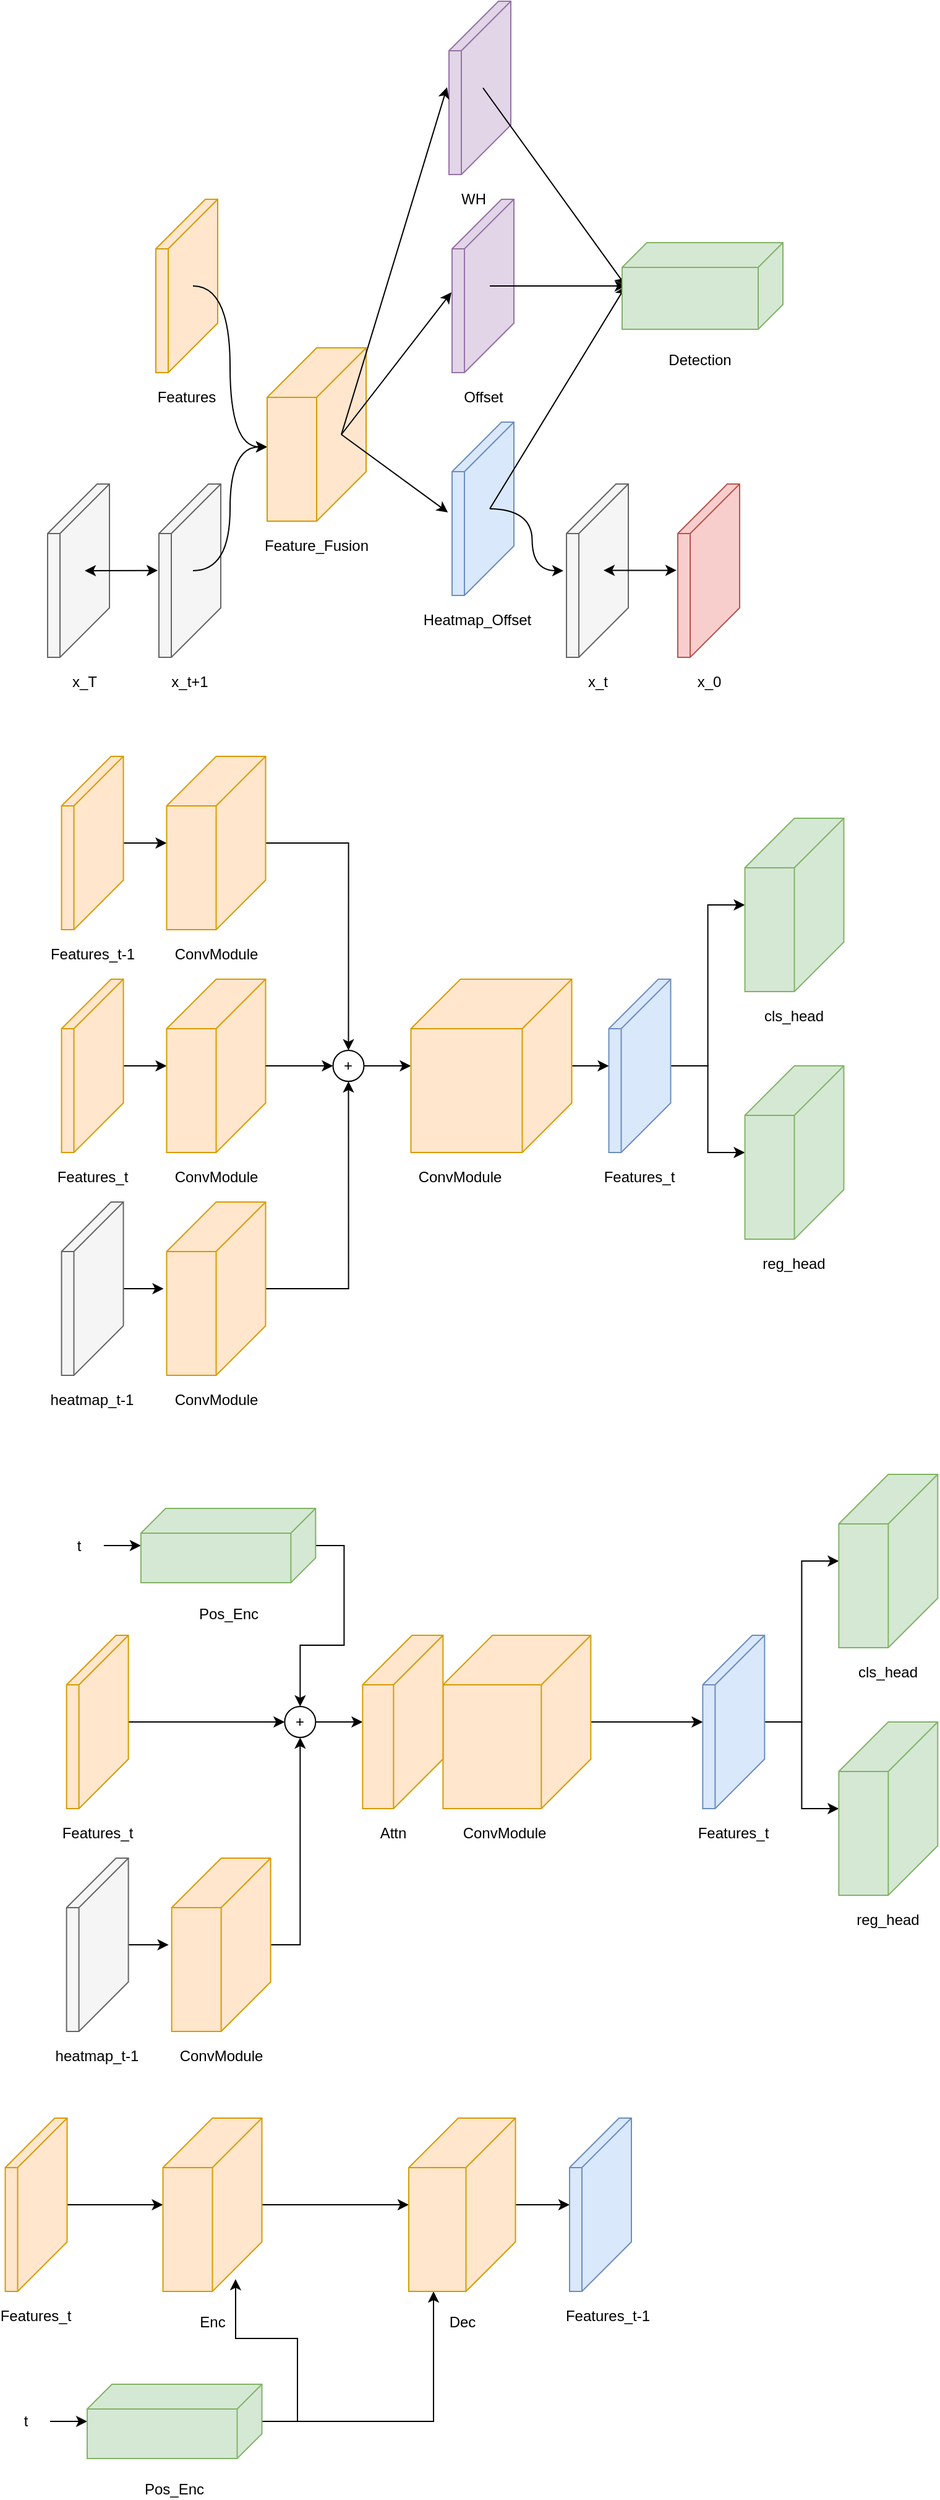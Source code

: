 <mxfile version="21.2.8" type="device">
  <diagram name="페이지-1" id="WjTWZu_wgfsH3Yp1EPEO">
    <mxGraphModel dx="1114" dy="741" grid="1" gridSize="10" guides="1" tooltips="1" connect="1" arrows="1" fold="1" page="1" pageScale="1" pageWidth="400" pageHeight="200" math="0" shadow="0">
      <root>
        <mxCell id="0" />
        <mxCell id="1" parent="0" />
        <mxCell id="AjTzXF5Oelp-aFMQVaQH-12" value="" style="shape=cube;whiteSpace=wrap;html=1;boundedLbl=1;backgroundOutline=1;darkOpacity=0;darkOpacity2=0;size=40;flipH=1;fillColor=#ffe6cc;strokeColor=#d79b00;" parent="1" vertex="1">
          <mxGeometry x="230" y="200" width="50" height="140" as="geometry" />
        </mxCell>
        <mxCell id="AjTzXF5Oelp-aFMQVaQH-14" value="Features" style="text;html=1;strokeColor=none;fillColor=none;align=center;verticalAlign=middle;whiteSpace=wrap;rounded=0;" parent="1" vertex="1">
          <mxGeometry x="235" y="360" width="40" as="geometry" />
        </mxCell>
        <mxCell id="AjTzXF5Oelp-aFMQVaQH-15" value="" style="shape=cube;whiteSpace=wrap;html=1;boundedLbl=1;backgroundOutline=1;darkOpacity=0;darkOpacity2=0;size=40;flipH=1;fillColor=#f5f5f5;strokeColor=#666666;fontColor=#333333;" parent="1" vertex="1">
          <mxGeometry x="232.5" y="430" width="50" height="140" as="geometry" />
        </mxCell>
        <mxCell id="AjTzXF5Oelp-aFMQVaQH-16" value="x_t+1" style="text;html=1;strokeColor=none;fillColor=none;align=center;verticalAlign=middle;whiteSpace=wrap;rounded=0;" parent="1" vertex="1">
          <mxGeometry x="215" y="590" width="85" as="geometry" />
        </mxCell>
        <mxCell id="AjTzXF5Oelp-aFMQVaQH-18" value="" style="shape=cube;whiteSpace=wrap;html=1;boundedLbl=1;backgroundOutline=1;darkOpacity=0;darkOpacity2=0;size=40;flipH=1;fillColor=#dae8fc;strokeColor=#6c8ebf;" parent="1" vertex="1">
          <mxGeometry x="469.5" y="380" width="50" height="140" as="geometry" />
        </mxCell>
        <mxCell id="AjTzXF5Oelp-aFMQVaQH-20" value="Heatmap_Offset" style="text;html=1;strokeColor=none;fillColor=none;align=center;verticalAlign=middle;whiteSpace=wrap;rounded=0;" parent="1" vertex="1">
          <mxGeometry x="469.5" y="540" width="40" as="geometry" />
        </mxCell>
        <mxCell id="AjTzXF5Oelp-aFMQVaQH-29" value="" style="shape=cube;whiteSpace=wrap;html=1;boundedLbl=1;backgroundOutline=1;darkOpacity=0;darkOpacity2=0;size=40;flipH=1;fillColor=#f5f5f5;strokeColor=#666666;fontColor=#333333;" parent="1" vertex="1">
          <mxGeometry x="562" y="430" width="50" height="140" as="geometry" />
        </mxCell>
        <mxCell id="AjTzXF5Oelp-aFMQVaQH-30" value="x_t" style="text;html=1;strokeColor=none;fillColor=none;align=center;verticalAlign=middle;whiteSpace=wrap;rounded=0;" parent="1" vertex="1">
          <mxGeometry x="544.5" y="590" width="85" as="geometry" />
        </mxCell>
        <mxCell id="AjTzXF5Oelp-aFMQVaQH-34" value="" style="shape=cube;whiteSpace=wrap;html=1;boundedLbl=1;backgroundOutline=1;darkOpacity=0;darkOpacity2=0;size=40;flipH=1;fillColor=#f5f5f5;strokeColor=#666666;fontColor=#333333;" parent="1" vertex="1">
          <mxGeometry x="142.5" y="430" width="50" height="140" as="geometry" />
        </mxCell>
        <mxCell id="AjTzXF5Oelp-aFMQVaQH-35" value="" style="shape=cube;whiteSpace=wrap;html=1;boundedLbl=1;backgroundOutline=1;darkOpacity=0;darkOpacity2=0;size=40;flipH=1;fillColor=#f8cecc;strokeColor=#b85450;" parent="1" vertex="1">
          <mxGeometry x="652" y="430" width="50" height="140" as="geometry" />
        </mxCell>
        <mxCell id="AjTzXF5Oelp-aFMQVaQH-36" value="x_0" style="text;html=1;strokeColor=none;fillColor=none;align=center;verticalAlign=middle;whiteSpace=wrap;rounded=0;" parent="1" vertex="1">
          <mxGeometry x="634.5" y="590" width="85" as="geometry" />
        </mxCell>
        <mxCell id="AjTzXF5Oelp-aFMQVaQH-37" value="x_T" style="text;html=1;strokeColor=none;fillColor=none;align=center;verticalAlign=middle;whiteSpace=wrap;rounded=0;" parent="1" vertex="1">
          <mxGeometry x="130" y="590" width="85" as="geometry" />
        </mxCell>
        <mxCell id="AjTzXF5Oelp-aFMQVaQH-38" value="" style="endArrow=classic;startArrow=classic;html=1;rounded=0;exitX=0.4;exitY=0.5;exitDx=0;exitDy=0;exitPerimeter=0;entryX=1.018;entryY=0.499;entryDx=0;entryDy=0;entryPerimeter=0;" parent="1" source="AjTzXF5Oelp-aFMQVaQH-34" target="AjTzXF5Oelp-aFMQVaQH-15" edge="1">
          <mxGeometry width="50" height="50" relative="1" as="geometry">
            <mxPoint x="312.5" y="420" as="sourcePoint" />
            <mxPoint x="362.5" y="370" as="targetPoint" />
          </mxGeometry>
        </mxCell>
        <mxCell id="AjTzXF5Oelp-aFMQVaQH-39" value="" style="endArrow=classic;startArrow=classic;html=1;rounded=0;exitX=0.4;exitY=0.5;exitDx=0;exitDy=0;exitPerimeter=0;entryX=1.018;entryY=0.499;entryDx=0;entryDy=0;entryPerimeter=0;" parent="1" edge="1">
          <mxGeometry width="50" height="50" relative="1" as="geometry">
            <mxPoint x="592" y="499.71" as="sourcePoint" />
            <mxPoint x="651" y="499.71" as="targetPoint" />
          </mxGeometry>
        </mxCell>
        <mxCell id="G3NelD-k7GDp5YI_SeNo-8" value="" style="shape=cube;whiteSpace=wrap;html=1;boundedLbl=1;backgroundOutline=1;darkOpacity=0;darkOpacity2=0;size=40;flipH=1;fillColor=#e1d5e7;strokeColor=#9673a6;" parent="1" vertex="1">
          <mxGeometry x="469.5" y="200" width="50" height="140" as="geometry" />
        </mxCell>
        <mxCell id="G3NelD-k7GDp5YI_SeNo-10" value="Offset" style="text;html=1;strokeColor=none;fillColor=none;align=center;verticalAlign=middle;whiteSpace=wrap;rounded=0;" parent="1" vertex="1">
          <mxGeometry x="474.5" y="360" width="40" as="geometry" />
        </mxCell>
        <mxCell id="G3NelD-k7GDp5YI_SeNo-11" value="" style="shape=cube;whiteSpace=wrap;html=1;boundedLbl=1;backgroundOutline=1;darkOpacity=0;darkOpacity2=0;size=40;flipH=1;fillColor=#e1d5e7;strokeColor=#9673a6;" parent="1" vertex="1">
          <mxGeometry x="467" y="40" width="50" height="140" as="geometry" />
        </mxCell>
        <mxCell id="G3NelD-k7GDp5YI_SeNo-12" value="WH" style="text;html=1;strokeColor=none;fillColor=none;align=center;verticalAlign=middle;whiteSpace=wrap;rounded=0;" parent="1" vertex="1">
          <mxGeometry x="467" y="190" width="40" height="20" as="geometry" />
        </mxCell>
        <mxCell id="G3NelD-k7GDp5YI_SeNo-31" value="" style="curved=1;endArrow=classic;html=1;rounded=0;exitX=0.4;exitY=0.5;exitDx=0;exitDy=0;exitPerimeter=0;" parent="1" source="AjTzXF5Oelp-aFMQVaQH-12" edge="1">
          <mxGeometry width="50" height="50" relative="1" as="geometry">
            <mxPoint x="240" y="480" as="sourcePoint" />
            <mxPoint x="320" y="400" as="targetPoint" />
            <Array as="points">
              <mxPoint x="290" y="270" />
              <mxPoint x="290" y="400" />
            </Array>
          </mxGeometry>
        </mxCell>
        <mxCell id="G3NelD-k7GDp5YI_SeNo-32" value="" style="curved=1;endArrow=classic;html=1;rounded=0;exitX=0.45;exitY=0.5;exitDx=0;exitDy=0;exitPerimeter=0;" parent="1" source="AjTzXF5Oelp-aFMQVaQH-15" edge="1">
          <mxGeometry width="50" height="50" relative="1" as="geometry">
            <mxPoint x="260" y="270.5" as="sourcePoint" />
            <mxPoint x="320" y="400" as="targetPoint" />
            <Array as="points">
              <mxPoint x="290" y="500" />
              <mxPoint x="290" y="400" />
            </Array>
          </mxGeometry>
        </mxCell>
        <mxCell id="G3NelD-k7GDp5YI_SeNo-33" value="" style="curved=1;endArrow=classic;html=1;rounded=0;" parent="1" edge="1">
          <mxGeometry width="50" height="50" relative="1" as="geometry">
            <mxPoint x="500" y="450" as="sourcePoint" />
            <mxPoint x="559.5" y="500" as="targetPoint" />
            <Array as="points">
              <mxPoint x="534" y="450.5" />
              <mxPoint x="534.5" y="500" />
            </Array>
          </mxGeometry>
        </mxCell>
        <mxCell id="G3NelD-k7GDp5YI_SeNo-34" value="Detection" style="text;html=1;strokeColor=none;fillColor=none;align=center;verticalAlign=middle;whiteSpace=wrap;rounded=0;" parent="1" vertex="1">
          <mxGeometry x="650" y="330" width="40" as="geometry" />
        </mxCell>
        <mxCell id="G3NelD-k7GDp5YI_SeNo-35" value="" style="shape=cube;whiteSpace=wrap;html=1;boundedLbl=1;backgroundOutline=1;darkOpacity=0;darkOpacity2=0;size=40;flipH=1;fillColor=#ffe6cc;strokeColor=#d79b00;" parent="1" vertex="1">
          <mxGeometry x="320" y="320" width="80" height="140" as="geometry" />
        </mxCell>
        <mxCell id="G3NelD-k7GDp5YI_SeNo-36" value="Feature_Fusion" style="text;html=1;strokeColor=none;fillColor=none;align=center;verticalAlign=middle;whiteSpace=wrap;rounded=0;" parent="1" vertex="1">
          <mxGeometry x="340" y="480" width="40" as="geometry" />
        </mxCell>
        <mxCell id="G3NelD-k7GDp5YI_SeNo-39" value="" style="endArrow=classic;html=1;rounded=0;exitX=0.25;exitY=0.5;exitDx=0;exitDy=0;exitPerimeter=0;entryX=1.031;entryY=0.496;entryDx=0;entryDy=0;entryPerimeter=0;" parent="1" source="G3NelD-k7GDp5YI_SeNo-35" target="G3NelD-k7GDp5YI_SeNo-11" edge="1">
          <mxGeometry width="50" height="50" relative="1" as="geometry">
            <mxPoint x="400" y="330" as="sourcePoint" />
            <mxPoint x="450" y="280" as="targetPoint" />
          </mxGeometry>
        </mxCell>
        <mxCell id="G3NelD-k7GDp5YI_SeNo-40" value="" style="endArrow=classic;html=1;rounded=0;exitX=0.25;exitY=0.5;exitDx=0;exitDy=0;exitPerimeter=0;entryX=1.01;entryY=0.537;entryDx=0;entryDy=0;entryPerimeter=0;" parent="1" source="G3NelD-k7GDp5YI_SeNo-35" target="G3NelD-k7GDp5YI_SeNo-8" edge="1">
          <mxGeometry width="50" height="50" relative="1" as="geometry">
            <mxPoint x="400" y="330" as="sourcePoint" />
            <mxPoint x="450" y="280" as="targetPoint" />
          </mxGeometry>
        </mxCell>
        <mxCell id="G3NelD-k7GDp5YI_SeNo-41" value="" style="endArrow=classic;html=1;rounded=0;exitX=0.25;exitY=0.5;exitDx=0;exitDy=0;exitPerimeter=0;entryX=1.067;entryY=0.521;entryDx=0;entryDy=0;entryPerimeter=0;" parent="1" source="G3NelD-k7GDp5YI_SeNo-35" target="AjTzXF5Oelp-aFMQVaQH-18" edge="1">
          <mxGeometry width="50" height="50" relative="1" as="geometry">
            <mxPoint x="400" y="330" as="sourcePoint" />
            <mxPoint x="450" y="280" as="targetPoint" />
          </mxGeometry>
        </mxCell>
        <mxCell id="G3NelD-k7GDp5YI_SeNo-42" value="" style="endArrow=classic;html=1;rounded=0;exitX=0.39;exitY=0.5;exitDx=0;exitDy=0;exitPerimeter=0;" parent="1" source="G3NelD-k7GDp5YI_SeNo-8" edge="1">
          <mxGeometry width="50" height="50" relative="1" as="geometry">
            <mxPoint x="400" y="330" as="sourcePoint" />
            <mxPoint x="610" y="270" as="targetPoint" />
          </mxGeometry>
        </mxCell>
        <mxCell id="G3NelD-k7GDp5YI_SeNo-44" value="" style="endArrow=classic;html=1;rounded=0;exitX=0.45;exitY=0.5;exitDx=0;exitDy=0;exitPerimeter=0;" parent="1" source="G3NelD-k7GDp5YI_SeNo-11" edge="1">
          <mxGeometry width="50" height="50" relative="1" as="geometry">
            <mxPoint x="400" y="330" as="sourcePoint" />
            <mxPoint x="610" y="270" as="targetPoint" />
          </mxGeometry>
        </mxCell>
        <mxCell id="G3NelD-k7GDp5YI_SeNo-45" value="" style="endArrow=classic;html=1;rounded=0;" parent="1" edge="1">
          <mxGeometry width="50" height="50" relative="1" as="geometry">
            <mxPoint x="500" y="450" as="sourcePoint" />
            <mxPoint x="610" y="270" as="targetPoint" />
          </mxGeometry>
        </mxCell>
        <mxCell id="G3NelD-k7GDp5YI_SeNo-14" value="" style="shape=cube;whiteSpace=wrap;html=1;boundedLbl=1;backgroundOutline=1;darkOpacity=0;darkOpacity2=0;size=20;flipH=1;fillColor=#d5e8d4;strokeColor=#82b366;" parent="1" vertex="1">
          <mxGeometry x="607" y="235" width="130" height="70" as="geometry" />
        </mxCell>
        <mxCell id="JdAPHGG0hjGzJBnrjypk-27" style="edgeStyle=orthogonalEdgeStyle;rounded=0;orthogonalLoop=1;jettySize=auto;html=1;" parent="1" source="JdAPHGG0hjGzJBnrjypk-11" target="JdAPHGG0hjGzJBnrjypk-25" edge="1">
          <mxGeometry relative="1" as="geometry" />
        </mxCell>
        <mxCell id="JdAPHGG0hjGzJBnrjypk-11" value="" style="shape=cube;whiteSpace=wrap;html=1;boundedLbl=1;backgroundOutline=1;darkOpacity=0;darkOpacity2=0;size=40;flipH=1;fillColor=#ffe6cc;strokeColor=#d79b00;" parent="1" vertex="1">
          <mxGeometry x="153.75" y="830" width="50" height="140" as="geometry" />
        </mxCell>
        <mxCell id="JdAPHGG0hjGzJBnrjypk-12" value="Features_t" style="text;html=1;strokeColor=none;fillColor=none;align=center;verticalAlign=middle;whiteSpace=wrap;rounded=0;" parent="1" vertex="1">
          <mxGeometry x="158.75" y="990" width="40" as="geometry" />
        </mxCell>
        <mxCell id="JdAPHGG0hjGzJBnrjypk-13" style="edgeStyle=orthogonalEdgeStyle;rounded=0;orthogonalLoop=1;jettySize=auto;html=1;entryX=1.031;entryY=0.5;entryDx=0;entryDy=0;entryPerimeter=0;" parent="1" source="JdAPHGG0hjGzJBnrjypk-14" target="JdAPHGG0hjGzJBnrjypk-16" edge="1">
          <mxGeometry relative="1" as="geometry" />
        </mxCell>
        <mxCell id="JdAPHGG0hjGzJBnrjypk-14" value="" style="shape=cube;whiteSpace=wrap;html=1;boundedLbl=1;backgroundOutline=1;darkOpacity=0;darkOpacity2=0;size=40;flipH=1;fillColor=#f5f5f5;strokeColor=#666666;fontColor=#333333;" parent="1" vertex="1">
          <mxGeometry x="153.75" y="1010" width="50" height="140" as="geometry" />
        </mxCell>
        <mxCell id="JdAPHGG0hjGzJBnrjypk-15" value="heatmap_t-1" style="text;html=1;strokeColor=none;fillColor=none;align=center;verticalAlign=middle;whiteSpace=wrap;rounded=0;" parent="1" vertex="1">
          <mxGeometry x="136.25" y="1170" width="85" as="geometry" />
        </mxCell>
        <mxCell id="JdAPHGG0hjGzJBnrjypk-34" style="edgeStyle=orthogonalEdgeStyle;rounded=0;orthogonalLoop=1;jettySize=auto;html=1;" parent="1" source="JdAPHGG0hjGzJBnrjypk-16" target="JdAPHGG0hjGzJBnrjypk-31" edge="1">
          <mxGeometry relative="1" as="geometry" />
        </mxCell>
        <mxCell id="JdAPHGG0hjGzJBnrjypk-16" value="" style="shape=cube;whiteSpace=wrap;html=1;boundedLbl=1;backgroundOutline=1;darkOpacity=0;darkOpacity2=0;size=40;flipH=1;fillColor=#ffe6cc;strokeColor=#d79b00;" parent="1" vertex="1">
          <mxGeometry x="238.75" y="1010" width="80" height="140" as="geometry" />
        </mxCell>
        <mxCell id="JdAPHGG0hjGzJBnrjypk-17" value="ConvModule" style="text;html=1;strokeColor=none;fillColor=none;align=center;verticalAlign=middle;whiteSpace=wrap;rounded=0;" parent="1" vertex="1">
          <mxGeometry x="258.75" y="1170" width="40" as="geometry" />
        </mxCell>
        <mxCell id="JdAPHGG0hjGzJBnrjypk-24" style="edgeStyle=orthogonalEdgeStyle;rounded=0;orthogonalLoop=1;jettySize=auto;html=1;" parent="1" source="JdAPHGG0hjGzJBnrjypk-20" target="JdAPHGG0hjGzJBnrjypk-22" edge="1">
          <mxGeometry relative="1" as="geometry" />
        </mxCell>
        <mxCell id="JdAPHGG0hjGzJBnrjypk-20" value="" style="shape=cube;whiteSpace=wrap;html=1;boundedLbl=1;backgroundOutline=1;darkOpacity=0;darkOpacity2=0;size=40;flipH=1;fillColor=#ffe6cc;strokeColor=#d79b00;" parent="1" vertex="1">
          <mxGeometry x="153.75" y="650" width="50" height="140" as="geometry" />
        </mxCell>
        <mxCell id="JdAPHGG0hjGzJBnrjypk-21" value="Features_t-1" style="text;html=1;strokeColor=none;fillColor=none;align=center;verticalAlign=middle;whiteSpace=wrap;rounded=0;" parent="1" vertex="1">
          <mxGeometry x="130" y="810" width="97.5" as="geometry" />
        </mxCell>
        <mxCell id="JdAPHGG0hjGzJBnrjypk-33" style="edgeStyle=orthogonalEdgeStyle;rounded=0;orthogonalLoop=1;jettySize=auto;html=1;" parent="1" source="JdAPHGG0hjGzJBnrjypk-22" target="JdAPHGG0hjGzJBnrjypk-31" edge="1">
          <mxGeometry relative="1" as="geometry" />
        </mxCell>
        <mxCell id="JdAPHGG0hjGzJBnrjypk-22" value="" style="shape=cube;whiteSpace=wrap;html=1;boundedLbl=1;backgroundOutline=1;darkOpacity=0;darkOpacity2=0;size=40;flipH=1;fillColor=#ffe6cc;strokeColor=#d79b00;" parent="1" vertex="1">
          <mxGeometry x="238.75" y="650" width="80" height="140" as="geometry" />
        </mxCell>
        <mxCell id="JdAPHGG0hjGzJBnrjypk-23" value="ConvModule" style="text;html=1;strokeColor=none;fillColor=none;align=center;verticalAlign=middle;whiteSpace=wrap;rounded=0;" parent="1" vertex="1">
          <mxGeometry x="258.75" y="810" width="40" as="geometry" />
        </mxCell>
        <mxCell id="JdAPHGG0hjGzJBnrjypk-25" value="" style="shape=cube;whiteSpace=wrap;html=1;boundedLbl=1;backgroundOutline=1;darkOpacity=0;darkOpacity2=0;size=40;flipH=1;fillColor=#ffe6cc;strokeColor=#d79b00;" parent="1" vertex="1">
          <mxGeometry x="238.75" y="830" width="80" height="140" as="geometry" />
        </mxCell>
        <mxCell id="JdAPHGG0hjGzJBnrjypk-26" value="ConvModule" style="text;html=1;strokeColor=none;fillColor=none;align=center;verticalAlign=middle;whiteSpace=wrap;rounded=0;" parent="1" vertex="1">
          <mxGeometry x="258.75" y="990" width="40" as="geometry" />
        </mxCell>
        <mxCell id="JdAPHGG0hjGzJBnrjypk-43" style="edgeStyle=orthogonalEdgeStyle;rounded=0;orthogonalLoop=1;jettySize=auto;html=1;" parent="1" source="JdAPHGG0hjGzJBnrjypk-28" target="JdAPHGG0hjGzJBnrjypk-39" edge="1">
          <mxGeometry relative="1" as="geometry" />
        </mxCell>
        <mxCell id="JdAPHGG0hjGzJBnrjypk-44" style="edgeStyle=orthogonalEdgeStyle;rounded=0;orthogonalLoop=1;jettySize=auto;html=1;" parent="1" source="JdAPHGG0hjGzJBnrjypk-28" target="JdAPHGG0hjGzJBnrjypk-41" edge="1">
          <mxGeometry relative="1" as="geometry" />
        </mxCell>
        <mxCell id="JdAPHGG0hjGzJBnrjypk-28" value="" style="shape=cube;whiteSpace=wrap;html=1;boundedLbl=1;backgroundOutline=1;darkOpacity=0;darkOpacity2=0;size=40;flipH=1;fillColor=#dae8fc;strokeColor=#6c8ebf;" parent="1" vertex="1">
          <mxGeometry x="596.25" y="830" width="50" height="140" as="geometry" />
        </mxCell>
        <mxCell id="JdAPHGG0hjGzJBnrjypk-29" value="Features_t" style="text;html=1;strokeColor=none;fillColor=none;align=center;verticalAlign=middle;whiteSpace=wrap;rounded=0;" parent="1" vertex="1">
          <mxGeometry x="601.25" y="990" width="40" as="geometry" />
        </mxCell>
        <mxCell id="JdAPHGG0hjGzJBnrjypk-32" value="" style="edgeStyle=orthogonalEdgeStyle;rounded=0;orthogonalLoop=1;jettySize=auto;html=1;" parent="1" source="JdAPHGG0hjGzJBnrjypk-25" target="JdAPHGG0hjGzJBnrjypk-31" edge="1">
          <mxGeometry relative="1" as="geometry">
            <mxPoint x="319.25" y="900" as="sourcePoint" />
            <mxPoint x="436.25" y="900" as="targetPoint" />
          </mxGeometry>
        </mxCell>
        <mxCell id="JdAPHGG0hjGzJBnrjypk-37" style="edgeStyle=orthogonalEdgeStyle;rounded=0;orthogonalLoop=1;jettySize=auto;html=1;exitX=1;exitY=0.5;exitDx=0;exitDy=0;" parent="1" source="JdAPHGG0hjGzJBnrjypk-31" target="JdAPHGG0hjGzJBnrjypk-35" edge="1">
          <mxGeometry relative="1" as="geometry" />
        </mxCell>
        <mxCell id="JdAPHGG0hjGzJBnrjypk-31" value="+" style="ellipse;whiteSpace=wrap;html=1;aspect=fixed;" parent="1" vertex="1">
          <mxGeometry x="373.25" y="887.5" width="25" height="25" as="geometry" />
        </mxCell>
        <mxCell id="JdAPHGG0hjGzJBnrjypk-38" style="edgeStyle=orthogonalEdgeStyle;rounded=0;orthogonalLoop=1;jettySize=auto;html=1;" parent="1" source="JdAPHGG0hjGzJBnrjypk-35" target="JdAPHGG0hjGzJBnrjypk-28" edge="1">
          <mxGeometry relative="1" as="geometry" />
        </mxCell>
        <mxCell id="JdAPHGG0hjGzJBnrjypk-35" value="" style="shape=cube;whiteSpace=wrap;html=1;boundedLbl=1;backgroundOutline=1;darkOpacity=0;darkOpacity2=0;size=40;flipH=1;fillColor=#ffe6cc;strokeColor=#d79b00;" parent="1" vertex="1">
          <mxGeometry x="436.25" y="830" width="130" height="140" as="geometry" />
        </mxCell>
        <mxCell id="JdAPHGG0hjGzJBnrjypk-36" value="ConvModule" style="text;html=1;strokeColor=none;fillColor=none;align=center;verticalAlign=middle;whiteSpace=wrap;rounded=0;" parent="1" vertex="1">
          <mxGeometry x="456.25" y="990" width="40" as="geometry" />
        </mxCell>
        <mxCell id="JdAPHGG0hjGzJBnrjypk-39" value="" style="shape=cube;whiteSpace=wrap;html=1;boundedLbl=1;backgroundOutline=1;darkOpacity=0;darkOpacity2=0;size=40;flipH=1;fillColor=#d5e8d4;strokeColor=#82b366;" parent="1" vertex="1">
          <mxGeometry x="706.25" y="700" width="80" height="140" as="geometry" />
        </mxCell>
        <mxCell id="JdAPHGG0hjGzJBnrjypk-40" value="cls_head" style="text;html=1;strokeColor=none;fillColor=none;align=center;verticalAlign=middle;whiteSpace=wrap;rounded=0;" parent="1" vertex="1">
          <mxGeometry x="726.25" y="860" width="40" as="geometry" />
        </mxCell>
        <mxCell id="JdAPHGG0hjGzJBnrjypk-41" value="" style="shape=cube;whiteSpace=wrap;html=1;boundedLbl=1;backgroundOutline=1;darkOpacity=0;darkOpacity2=0;size=40;flipH=1;fillColor=#d5e8d4;strokeColor=#82b366;" parent="1" vertex="1">
          <mxGeometry x="706.25" y="900" width="80" height="140" as="geometry" />
        </mxCell>
        <mxCell id="JdAPHGG0hjGzJBnrjypk-42" value="reg_head" style="text;html=1;strokeColor=none;fillColor=none;align=center;verticalAlign=middle;whiteSpace=wrap;rounded=0;" parent="1" vertex="1">
          <mxGeometry x="726.25" y="1060" width="40" as="geometry" />
        </mxCell>
        <mxCell id="JdAPHGG0hjGzJBnrjypk-76" style="edgeStyle=orthogonalEdgeStyle;rounded=0;orthogonalLoop=1;jettySize=auto;html=1;" parent="1" source="JdAPHGG0hjGzJBnrjypk-46" target="JdAPHGG0hjGzJBnrjypk-68" edge="1">
          <mxGeometry relative="1" as="geometry" />
        </mxCell>
        <mxCell id="JdAPHGG0hjGzJBnrjypk-46" value="" style="shape=cube;whiteSpace=wrap;html=1;boundedLbl=1;backgroundOutline=1;darkOpacity=0;darkOpacity2=0;size=40;flipH=1;fillColor=#ffe6cc;strokeColor=#d79b00;" parent="1" vertex="1">
          <mxGeometry x="157.81" y="1360" width="50" height="140" as="geometry" />
        </mxCell>
        <mxCell id="JdAPHGG0hjGzJBnrjypk-47" value="Features_t" style="text;html=1;strokeColor=none;fillColor=none;align=center;verticalAlign=middle;whiteSpace=wrap;rounded=0;" parent="1" vertex="1">
          <mxGeometry x="162.81" y="1520" width="40" as="geometry" />
        </mxCell>
        <mxCell id="JdAPHGG0hjGzJBnrjypk-48" style="edgeStyle=orthogonalEdgeStyle;rounded=0;orthogonalLoop=1;jettySize=auto;html=1;entryX=1.031;entryY=0.5;entryDx=0;entryDy=0;entryPerimeter=0;" parent="1" source="JdAPHGG0hjGzJBnrjypk-49" target="JdAPHGG0hjGzJBnrjypk-52" edge="1">
          <mxGeometry relative="1" as="geometry" />
        </mxCell>
        <mxCell id="JdAPHGG0hjGzJBnrjypk-49" value="" style="shape=cube;whiteSpace=wrap;html=1;boundedLbl=1;backgroundOutline=1;darkOpacity=0;darkOpacity2=0;size=40;flipH=1;fillColor=#f5f5f5;strokeColor=#666666;fontColor=#333333;" parent="1" vertex="1">
          <mxGeometry x="157.81" y="1540" width="50" height="140" as="geometry" />
        </mxCell>
        <mxCell id="JdAPHGG0hjGzJBnrjypk-50" value="heatmap_t-1" style="text;html=1;strokeColor=none;fillColor=none;align=center;verticalAlign=middle;whiteSpace=wrap;rounded=0;" parent="1" vertex="1">
          <mxGeometry x="140.31" y="1700" width="85" as="geometry" />
        </mxCell>
        <mxCell id="JdAPHGG0hjGzJBnrjypk-51" style="edgeStyle=orthogonalEdgeStyle;rounded=0;orthogonalLoop=1;jettySize=auto;html=1;" parent="1" source="JdAPHGG0hjGzJBnrjypk-52" target="JdAPHGG0hjGzJBnrjypk-68" edge="1">
          <mxGeometry relative="1" as="geometry" />
        </mxCell>
        <mxCell id="JdAPHGG0hjGzJBnrjypk-52" value="" style="shape=cube;whiteSpace=wrap;html=1;boundedLbl=1;backgroundOutline=1;darkOpacity=0;darkOpacity2=0;size=40;flipH=1;fillColor=#ffe6cc;strokeColor=#d79b00;" parent="1" vertex="1">
          <mxGeometry x="242.81" y="1540" width="80" height="140" as="geometry" />
        </mxCell>
        <mxCell id="JdAPHGG0hjGzJBnrjypk-53" value="ConvModule" style="text;html=1;strokeColor=none;fillColor=none;align=center;verticalAlign=middle;whiteSpace=wrap;rounded=0;" parent="1" vertex="1">
          <mxGeometry x="262.81" y="1700" width="40" as="geometry" />
        </mxCell>
        <mxCell id="JdAPHGG0hjGzJBnrjypk-62" style="edgeStyle=orthogonalEdgeStyle;rounded=0;orthogonalLoop=1;jettySize=auto;html=1;" parent="1" source="JdAPHGG0hjGzJBnrjypk-64" target="JdAPHGG0hjGzJBnrjypk-72" edge="1">
          <mxGeometry relative="1" as="geometry" />
        </mxCell>
        <mxCell id="JdAPHGG0hjGzJBnrjypk-63" style="edgeStyle=orthogonalEdgeStyle;rounded=0;orthogonalLoop=1;jettySize=auto;html=1;" parent="1" source="JdAPHGG0hjGzJBnrjypk-64" target="JdAPHGG0hjGzJBnrjypk-74" edge="1">
          <mxGeometry relative="1" as="geometry" />
        </mxCell>
        <mxCell id="JdAPHGG0hjGzJBnrjypk-64" value="" style="shape=cube;whiteSpace=wrap;html=1;boundedLbl=1;backgroundOutline=1;darkOpacity=0;darkOpacity2=0;size=40;flipH=1;fillColor=#dae8fc;strokeColor=#6c8ebf;" parent="1" vertex="1">
          <mxGeometry x="672.18" y="1360" width="50" height="140" as="geometry" />
        </mxCell>
        <mxCell id="JdAPHGG0hjGzJBnrjypk-65" value="Features_t" style="text;html=1;strokeColor=none;fillColor=none;align=center;verticalAlign=middle;whiteSpace=wrap;rounded=0;" parent="1" vertex="1">
          <mxGeometry x="677.18" y="1520" width="40" as="geometry" />
        </mxCell>
        <mxCell id="JdAPHGG0hjGzJBnrjypk-120" style="edgeStyle=orthogonalEdgeStyle;rounded=0;orthogonalLoop=1;jettySize=auto;html=1;" parent="1" source="JdAPHGG0hjGzJBnrjypk-68" target="JdAPHGG0hjGzJBnrjypk-119" edge="1">
          <mxGeometry relative="1" as="geometry" />
        </mxCell>
        <mxCell id="JdAPHGG0hjGzJBnrjypk-68" value="+" style="ellipse;whiteSpace=wrap;html=1;aspect=fixed;" parent="1" vertex="1">
          <mxGeometry x="334.18" y="1417.5" width="25" height="25" as="geometry" />
        </mxCell>
        <mxCell id="JdAPHGG0hjGzJBnrjypk-69" style="edgeStyle=orthogonalEdgeStyle;rounded=0;orthogonalLoop=1;jettySize=auto;html=1;" parent="1" source="JdAPHGG0hjGzJBnrjypk-70" target="JdAPHGG0hjGzJBnrjypk-64" edge="1">
          <mxGeometry relative="1" as="geometry" />
        </mxCell>
        <mxCell id="JdAPHGG0hjGzJBnrjypk-70" value="" style="shape=cube;whiteSpace=wrap;html=1;boundedLbl=1;backgroundOutline=1;darkOpacity=0;darkOpacity2=0;size=40;flipH=1;fillColor=#ffe6cc;strokeColor=#d79b00;" parent="1" vertex="1">
          <mxGeometry x="462.18" y="1360" width="119.5" height="140" as="geometry" />
        </mxCell>
        <mxCell id="JdAPHGG0hjGzJBnrjypk-71" value="ConvModule" style="text;html=1;strokeColor=none;fillColor=none;align=center;verticalAlign=middle;whiteSpace=wrap;rounded=0;" parent="1" vertex="1">
          <mxGeometry x="492.18" y="1520" width="40" as="geometry" />
        </mxCell>
        <mxCell id="JdAPHGG0hjGzJBnrjypk-72" value="" style="shape=cube;whiteSpace=wrap;html=1;boundedLbl=1;backgroundOutline=1;darkOpacity=0;darkOpacity2=0;size=40;flipH=1;fillColor=#d5e8d4;strokeColor=#82b366;" parent="1" vertex="1">
          <mxGeometry x="782.18" y="1230" width="80" height="140" as="geometry" />
        </mxCell>
        <mxCell id="JdAPHGG0hjGzJBnrjypk-73" value="cls_head" style="text;html=1;strokeColor=none;fillColor=none;align=center;verticalAlign=middle;whiteSpace=wrap;rounded=0;" parent="1" vertex="1">
          <mxGeometry x="802.18" y="1390" width="40" as="geometry" />
        </mxCell>
        <mxCell id="JdAPHGG0hjGzJBnrjypk-74" value="" style="shape=cube;whiteSpace=wrap;html=1;boundedLbl=1;backgroundOutline=1;darkOpacity=0;darkOpacity2=0;size=40;flipH=1;fillColor=#d5e8d4;strokeColor=#82b366;" parent="1" vertex="1">
          <mxGeometry x="782.18" y="1430" width="80" height="140" as="geometry" />
        </mxCell>
        <mxCell id="JdAPHGG0hjGzJBnrjypk-75" value="reg_head" style="text;html=1;strokeColor=none;fillColor=none;align=center;verticalAlign=middle;whiteSpace=wrap;rounded=0;" parent="1" vertex="1">
          <mxGeometry x="802.18" y="1590" width="40" as="geometry" />
        </mxCell>
        <mxCell id="JdAPHGG0hjGzJBnrjypk-77" style="edgeStyle=orthogonalEdgeStyle;rounded=0;orthogonalLoop=1;jettySize=auto;html=1;" parent="1" source="JdAPHGG0hjGzJBnrjypk-78" target="JdAPHGG0hjGzJBnrjypk-92" edge="1">
          <mxGeometry relative="1" as="geometry" />
        </mxCell>
        <mxCell id="JdAPHGG0hjGzJBnrjypk-78" value="" style="shape=cube;whiteSpace=wrap;html=1;boundedLbl=1;backgroundOutline=1;darkOpacity=0;darkOpacity2=0;size=40;flipH=1;fillColor=#ffe6cc;strokeColor=#d79b00;" parent="1" vertex="1">
          <mxGeometry x="108.25" y="1750" width="50" height="140" as="geometry" />
        </mxCell>
        <mxCell id="JdAPHGG0hjGzJBnrjypk-79" value="Features_t" style="text;html=1;strokeColor=none;fillColor=none;align=center;verticalAlign=middle;whiteSpace=wrap;rounded=0;" parent="1" vertex="1">
          <mxGeometry x="113.25" y="1910" width="40" as="geometry" />
        </mxCell>
        <mxCell id="JdAPHGG0hjGzJBnrjypk-108" style="edgeStyle=orthogonalEdgeStyle;rounded=0;orthogonalLoop=1;jettySize=auto;html=1;" parent="1" source="JdAPHGG0hjGzJBnrjypk-82" target="JdAPHGG0hjGzJBnrjypk-84" edge="1">
          <mxGeometry relative="1" as="geometry" />
        </mxCell>
        <mxCell id="JdAPHGG0hjGzJBnrjypk-82" value="t&lt;br&gt;" style="text;html=1;strokeColor=none;fillColor=none;align=center;verticalAlign=middle;whiteSpace=wrap;rounded=0;" parent="1" vertex="1">
          <mxGeometry x="104.5" y="1970" width="40" height="50" as="geometry" />
        </mxCell>
        <mxCell id="JdAPHGG0hjGzJBnrjypk-112" style="edgeStyle=orthogonalEdgeStyle;rounded=0;orthogonalLoop=1;jettySize=auto;html=1;entryX=0.266;entryY=0.929;entryDx=0;entryDy=0;entryPerimeter=0;" parent="1" source="JdAPHGG0hjGzJBnrjypk-84" target="JdAPHGG0hjGzJBnrjypk-92" edge="1">
          <mxGeometry relative="1" as="geometry">
            <Array as="points">
              <mxPoint x="344.5" y="1995" />
              <mxPoint x="344.5" y="1928" />
              <mxPoint x="294.5" y="1928" />
            </Array>
          </mxGeometry>
        </mxCell>
        <mxCell id="JdAPHGG0hjGzJBnrjypk-113" style="edgeStyle=orthogonalEdgeStyle;rounded=0;orthogonalLoop=1;jettySize=auto;html=1;" parent="1" source="JdAPHGG0hjGzJBnrjypk-84" target="JdAPHGG0hjGzJBnrjypk-102" edge="1">
          <mxGeometry relative="1" as="geometry">
            <Array as="points">
              <mxPoint x="454.5" y="1995" />
            </Array>
          </mxGeometry>
        </mxCell>
        <mxCell id="JdAPHGG0hjGzJBnrjypk-84" value="" style="shape=cube;whiteSpace=wrap;html=1;boundedLbl=1;backgroundOutline=1;darkOpacity=0;darkOpacity2=0;size=20;flipH=1;fillColor=#d5e8d4;strokeColor=#82b366;" parent="1" vertex="1">
          <mxGeometry x="174.5" y="1965" width="141.25" height="60" as="geometry" />
        </mxCell>
        <mxCell id="JdAPHGG0hjGzJBnrjypk-85" value="Pos_Enc" style="text;html=1;strokeColor=none;fillColor=none;align=center;verticalAlign=middle;whiteSpace=wrap;rounded=0;" parent="1" vertex="1">
          <mxGeometry x="225.13" y="2050" width="40" as="geometry" />
        </mxCell>
        <mxCell id="JdAPHGG0hjGzJBnrjypk-110" style="edgeStyle=orthogonalEdgeStyle;rounded=0;orthogonalLoop=1;jettySize=auto;html=1;" parent="1" source="JdAPHGG0hjGzJBnrjypk-92" target="JdAPHGG0hjGzJBnrjypk-102" edge="1">
          <mxGeometry relative="1" as="geometry" />
        </mxCell>
        <mxCell id="JdAPHGG0hjGzJBnrjypk-92" value="" style="shape=cube;whiteSpace=wrap;html=1;boundedLbl=1;backgroundOutline=1;darkOpacity=0;darkOpacity2=0;size=40;flipH=1;fillColor=#ffe6cc;strokeColor=#d79b00;" parent="1" vertex="1">
          <mxGeometry x="235.75" y="1750" width="80" height="140" as="geometry" />
        </mxCell>
        <mxCell id="JdAPHGG0hjGzJBnrjypk-93" value="Enc" style="text;html=1;strokeColor=none;fillColor=none;align=center;verticalAlign=middle;whiteSpace=wrap;rounded=0;" parent="1" vertex="1">
          <mxGeometry x="255.75" y="1905" width="40" height="20" as="geometry" />
        </mxCell>
        <mxCell id="JdAPHGG0hjGzJBnrjypk-96" value="" style="shape=cube;whiteSpace=wrap;html=1;boundedLbl=1;backgroundOutline=1;darkOpacity=0;darkOpacity2=0;size=40;flipH=1;fillColor=#dae8fc;strokeColor=#6c8ebf;" parent="1" vertex="1">
          <mxGeometry x="564.5" y="1750" width="50" height="140" as="geometry" />
        </mxCell>
        <mxCell id="JdAPHGG0hjGzJBnrjypk-97" value="Features_t-1" style="text;html=1;strokeColor=none;fillColor=none;align=center;verticalAlign=middle;whiteSpace=wrap;rounded=0;" parent="1" vertex="1">
          <mxGeometry x="555.75" y="1910" width="78.75" as="geometry" />
        </mxCell>
        <mxCell id="JdAPHGG0hjGzJBnrjypk-101" style="edgeStyle=orthogonalEdgeStyle;rounded=0;orthogonalLoop=1;jettySize=auto;html=1;" parent="1" source="JdAPHGG0hjGzJBnrjypk-102" target="JdAPHGG0hjGzJBnrjypk-96" edge="1">
          <mxGeometry relative="1" as="geometry" />
        </mxCell>
        <mxCell id="JdAPHGG0hjGzJBnrjypk-102" value="" style="shape=cube;whiteSpace=wrap;html=1;boundedLbl=1;backgroundOutline=1;darkOpacity=0;darkOpacity2=0;size=40;flipH=1;fillColor=#ffe6cc;strokeColor=#d79b00;" parent="1" vertex="1">
          <mxGeometry x="434.5" y="1750" width="86.25" height="140" as="geometry" />
        </mxCell>
        <mxCell id="JdAPHGG0hjGzJBnrjypk-103" value="Dec" style="text;html=1;strokeColor=none;fillColor=none;align=center;verticalAlign=middle;whiteSpace=wrap;rounded=0;" parent="1" vertex="1">
          <mxGeometry x="440.75" y="1910" width="73.75" height="10" as="geometry" />
        </mxCell>
        <mxCell id="JdAPHGG0hjGzJBnrjypk-114" style="edgeStyle=orthogonalEdgeStyle;rounded=0;orthogonalLoop=1;jettySize=auto;html=1;" parent="1" source="JdAPHGG0hjGzJBnrjypk-115" target="JdAPHGG0hjGzJBnrjypk-116" edge="1">
          <mxGeometry relative="1" as="geometry" />
        </mxCell>
        <mxCell id="JdAPHGG0hjGzJBnrjypk-115" value="t&lt;br&gt;" style="text;html=1;strokeColor=none;fillColor=none;align=center;verticalAlign=middle;whiteSpace=wrap;rounded=0;" parent="1" vertex="1">
          <mxGeometry x="147.93" y="1262.5" width="40" height="50" as="geometry" />
        </mxCell>
        <mxCell id="JdAPHGG0hjGzJBnrjypk-118" style="edgeStyle=orthogonalEdgeStyle;rounded=0;orthogonalLoop=1;jettySize=auto;html=1;entryX=0.5;entryY=0;entryDx=0;entryDy=0;" parent="1" source="JdAPHGG0hjGzJBnrjypk-116" target="JdAPHGG0hjGzJBnrjypk-68" edge="1">
          <mxGeometry relative="1" as="geometry">
            <Array as="points">
              <mxPoint x="382.18" y="1288" />
              <mxPoint x="382.18" y="1368" />
              <mxPoint x="347.18" y="1368" />
            </Array>
          </mxGeometry>
        </mxCell>
        <mxCell id="JdAPHGG0hjGzJBnrjypk-116" value="" style="shape=cube;whiteSpace=wrap;html=1;boundedLbl=1;backgroundOutline=1;darkOpacity=0;darkOpacity2=0;size=20;flipH=1;fillColor=#d5e8d4;strokeColor=#82b366;" parent="1" vertex="1">
          <mxGeometry x="217.93" y="1257.5" width="141.25" height="60" as="geometry" />
        </mxCell>
        <mxCell id="JdAPHGG0hjGzJBnrjypk-117" value="Pos_Enc" style="text;html=1;strokeColor=none;fillColor=none;align=center;verticalAlign=middle;whiteSpace=wrap;rounded=0;" parent="1" vertex="1">
          <mxGeometry x="268.56" y="1342.5" width="40" as="geometry" />
        </mxCell>
        <mxCell id="JdAPHGG0hjGzJBnrjypk-119" value="" style="shape=cube;whiteSpace=wrap;html=1;boundedLbl=1;backgroundOutline=1;darkOpacity=0;darkOpacity2=0;size=40;flipH=1;fillColor=#ffe6cc;strokeColor=#d79b00;" parent="1" vertex="1">
          <mxGeometry x="397.18" y="1360" width="65" height="140" as="geometry" />
        </mxCell>
        <mxCell id="JdAPHGG0hjGzJBnrjypk-121" value="Attn" style="text;html=1;strokeColor=none;fillColor=none;align=center;verticalAlign=middle;whiteSpace=wrap;rounded=0;" parent="1" vertex="1">
          <mxGeometry x="402.18" y="1520" width="40" as="geometry" />
        </mxCell>
      </root>
    </mxGraphModel>
  </diagram>
</mxfile>
